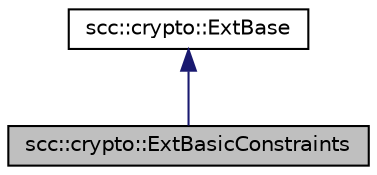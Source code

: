 digraph "scc::crypto::ExtBasicConstraints"
{
 // LATEX_PDF_SIZE
  edge [fontname="Helvetica",fontsize="10",labelfontname="Helvetica",labelfontsize="10"];
  node [fontname="Helvetica",fontsize="10",shape=record];
  Node1 [label="scc::crypto::ExtBasicConstraints",height=0.2,width=0.4,color="black", fillcolor="grey75", style="filled", fontcolor="black",tooltip="Basic constraints."];
  Node2 -> Node1 [dir="back",color="midnightblue",fontsize="10",style="solid",fontname="Helvetica"];
  Node2 [label="scc::crypto::ExtBase",height=0.2,width=0.4,color="black", fillcolor="white", style="filled",URL="$d0/d5b/structscc_1_1crypto_1_1ExtBase.html",tooltip="X.509 extensions."];
}
